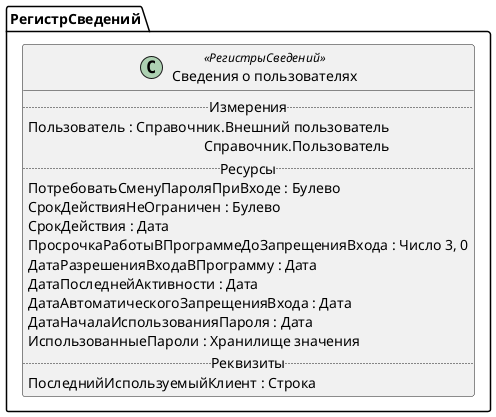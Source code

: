 ﻿@startuml СведенияОПользователях
'!include templates.wsd
'..\include templates.wsd
class РегистрСведений.СведенияОПользователях as "Сведения о пользователях" <<РегистрыСведений>>
{
..Измерения..
Пользователь : Справочник.Внешний пользователь\rСправочник.Пользователь
..Ресурсы..
ПотребоватьСменуПароляПриВходе : Булево
СрокДействияНеОграничен : Булево
СрокДействия : Дата
ПросрочкаРаботыВПрограммеДоЗапрещенияВхода : Число 3, 0
ДатаРазрешенияВходаВПрограмму : Дата
ДатаПоследнейАктивности : Дата
ДатаАвтоматическогоЗапрещенияВхода : Дата
ДатаНачалаИспользованияПароля : Дата
ИспользованныеПароли : Хранилище значения
..Реквизиты..
ПоследнийИспользуемыйКлиент : Строка
}
@enduml
